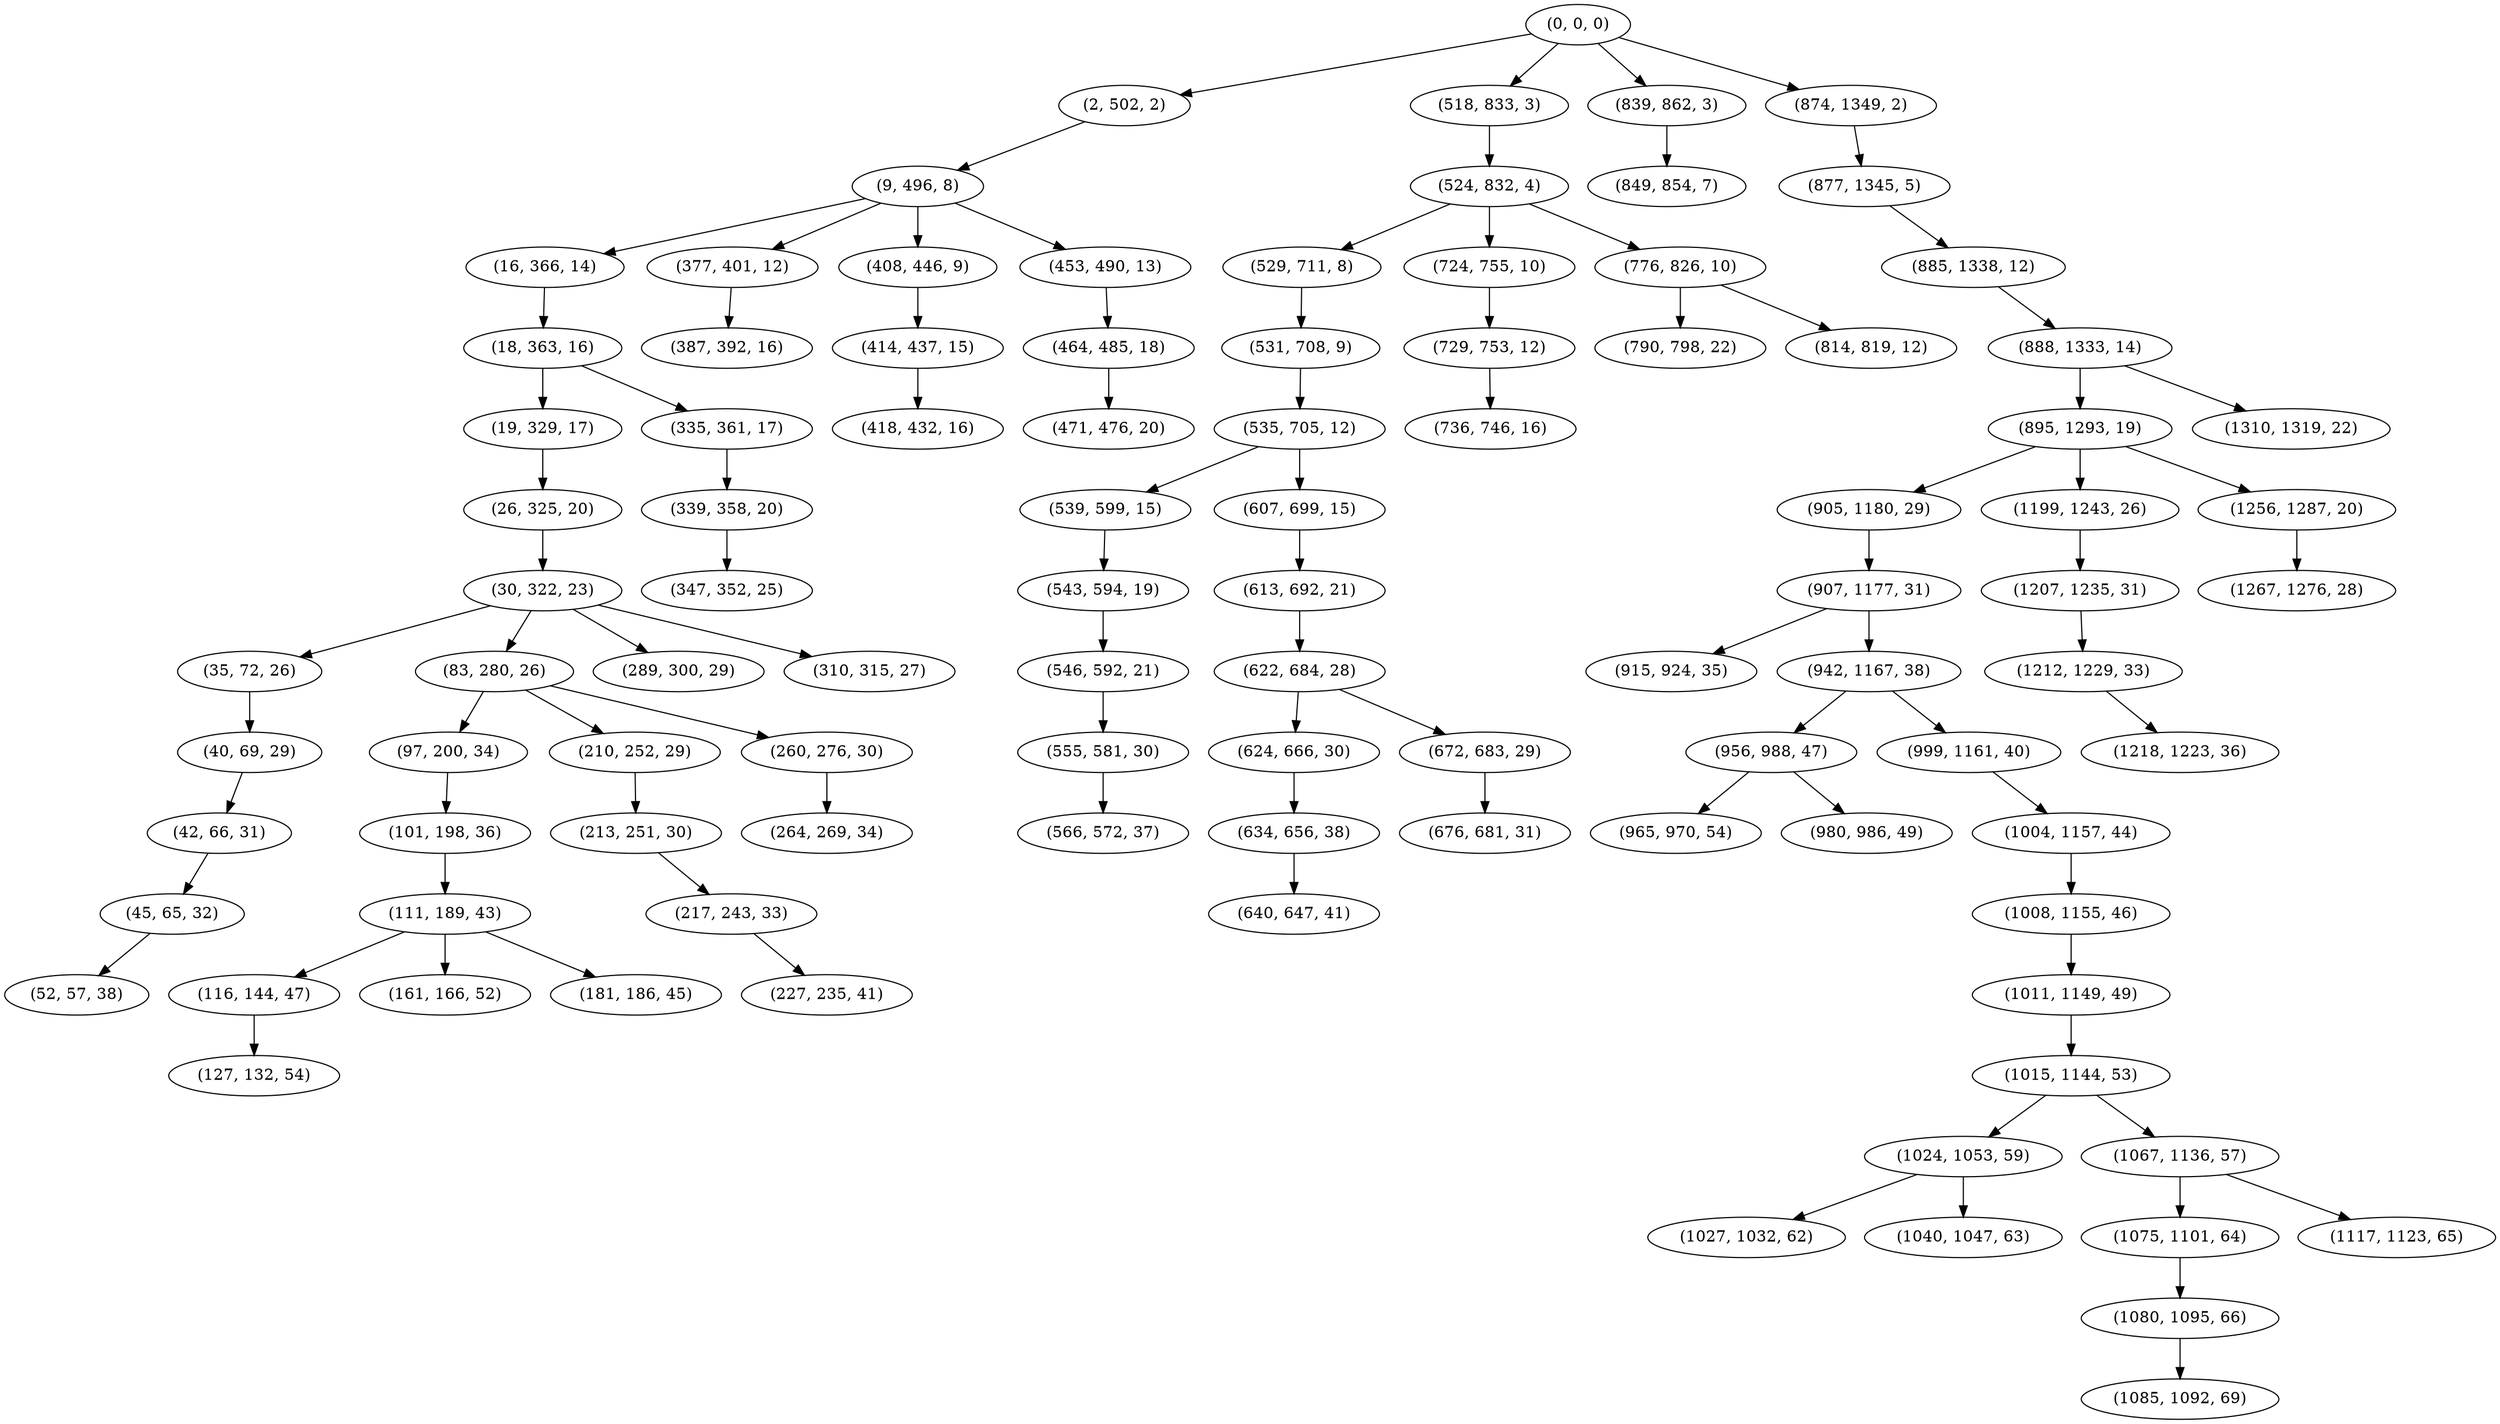 digraph tree {
    "(0, 0, 0)";
    "(2, 502, 2)";
    "(9, 496, 8)";
    "(16, 366, 14)";
    "(18, 363, 16)";
    "(19, 329, 17)";
    "(26, 325, 20)";
    "(30, 322, 23)";
    "(35, 72, 26)";
    "(40, 69, 29)";
    "(42, 66, 31)";
    "(45, 65, 32)";
    "(52, 57, 38)";
    "(83, 280, 26)";
    "(97, 200, 34)";
    "(101, 198, 36)";
    "(111, 189, 43)";
    "(116, 144, 47)";
    "(127, 132, 54)";
    "(161, 166, 52)";
    "(181, 186, 45)";
    "(210, 252, 29)";
    "(213, 251, 30)";
    "(217, 243, 33)";
    "(227, 235, 41)";
    "(260, 276, 30)";
    "(264, 269, 34)";
    "(289, 300, 29)";
    "(310, 315, 27)";
    "(335, 361, 17)";
    "(339, 358, 20)";
    "(347, 352, 25)";
    "(377, 401, 12)";
    "(387, 392, 16)";
    "(408, 446, 9)";
    "(414, 437, 15)";
    "(418, 432, 16)";
    "(453, 490, 13)";
    "(464, 485, 18)";
    "(471, 476, 20)";
    "(518, 833, 3)";
    "(524, 832, 4)";
    "(529, 711, 8)";
    "(531, 708, 9)";
    "(535, 705, 12)";
    "(539, 599, 15)";
    "(543, 594, 19)";
    "(546, 592, 21)";
    "(555, 581, 30)";
    "(566, 572, 37)";
    "(607, 699, 15)";
    "(613, 692, 21)";
    "(622, 684, 28)";
    "(624, 666, 30)";
    "(634, 656, 38)";
    "(640, 647, 41)";
    "(672, 683, 29)";
    "(676, 681, 31)";
    "(724, 755, 10)";
    "(729, 753, 12)";
    "(736, 746, 16)";
    "(776, 826, 10)";
    "(790, 798, 22)";
    "(814, 819, 12)";
    "(839, 862, 3)";
    "(849, 854, 7)";
    "(874, 1349, 2)";
    "(877, 1345, 5)";
    "(885, 1338, 12)";
    "(888, 1333, 14)";
    "(895, 1293, 19)";
    "(905, 1180, 29)";
    "(907, 1177, 31)";
    "(915, 924, 35)";
    "(942, 1167, 38)";
    "(956, 988, 47)";
    "(965, 970, 54)";
    "(980, 986, 49)";
    "(999, 1161, 40)";
    "(1004, 1157, 44)";
    "(1008, 1155, 46)";
    "(1011, 1149, 49)";
    "(1015, 1144, 53)";
    "(1024, 1053, 59)";
    "(1027, 1032, 62)";
    "(1040, 1047, 63)";
    "(1067, 1136, 57)";
    "(1075, 1101, 64)";
    "(1080, 1095, 66)";
    "(1085, 1092, 69)";
    "(1117, 1123, 65)";
    "(1199, 1243, 26)";
    "(1207, 1235, 31)";
    "(1212, 1229, 33)";
    "(1218, 1223, 36)";
    "(1256, 1287, 20)";
    "(1267, 1276, 28)";
    "(1310, 1319, 22)";
    "(0, 0, 0)" -> "(2, 502, 2)";
    "(0, 0, 0)" -> "(518, 833, 3)";
    "(0, 0, 0)" -> "(839, 862, 3)";
    "(0, 0, 0)" -> "(874, 1349, 2)";
    "(2, 502, 2)" -> "(9, 496, 8)";
    "(9, 496, 8)" -> "(16, 366, 14)";
    "(9, 496, 8)" -> "(377, 401, 12)";
    "(9, 496, 8)" -> "(408, 446, 9)";
    "(9, 496, 8)" -> "(453, 490, 13)";
    "(16, 366, 14)" -> "(18, 363, 16)";
    "(18, 363, 16)" -> "(19, 329, 17)";
    "(18, 363, 16)" -> "(335, 361, 17)";
    "(19, 329, 17)" -> "(26, 325, 20)";
    "(26, 325, 20)" -> "(30, 322, 23)";
    "(30, 322, 23)" -> "(35, 72, 26)";
    "(30, 322, 23)" -> "(83, 280, 26)";
    "(30, 322, 23)" -> "(289, 300, 29)";
    "(30, 322, 23)" -> "(310, 315, 27)";
    "(35, 72, 26)" -> "(40, 69, 29)";
    "(40, 69, 29)" -> "(42, 66, 31)";
    "(42, 66, 31)" -> "(45, 65, 32)";
    "(45, 65, 32)" -> "(52, 57, 38)";
    "(83, 280, 26)" -> "(97, 200, 34)";
    "(83, 280, 26)" -> "(210, 252, 29)";
    "(83, 280, 26)" -> "(260, 276, 30)";
    "(97, 200, 34)" -> "(101, 198, 36)";
    "(101, 198, 36)" -> "(111, 189, 43)";
    "(111, 189, 43)" -> "(116, 144, 47)";
    "(111, 189, 43)" -> "(161, 166, 52)";
    "(111, 189, 43)" -> "(181, 186, 45)";
    "(116, 144, 47)" -> "(127, 132, 54)";
    "(210, 252, 29)" -> "(213, 251, 30)";
    "(213, 251, 30)" -> "(217, 243, 33)";
    "(217, 243, 33)" -> "(227, 235, 41)";
    "(260, 276, 30)" -> "(264, 269, 34)";
    "(335, 361, 17)" -> "(339, 358, 20)";
    "(339, 358, 20)" -> "(347, 352, 25)";
    "(377, 401, 12)" -> "(387, 392, 16)";
    "(408, 446, 9)" -> "(414, 437, 15)";
    "(414, 437, 15)" -> "(418, 432, 16)";
    "(453, 490, 13)" -> "(464, 485, 18)";
    "(464, 485, 18)" -> "(471, 476, 20)";
    "(518, 833, 3)" -> "(524, 832, 4)";
    "(524, 832, 4)" -> "(529, 711, 8)";
    "(524, 832, 4)" -> "(724, 755, 10)";
    "(524, 832, 4)" -> "(776, 826, 10)";
    "(529, 711, 8)" -> "(531, 708, 9)";
    "(531, 708, 9)" -> "(535, 705, 12)";
    "(535, 705, 12)" -> "(539, 599, 15)";
    "(535, 705, 12)" -> "(607, 699, 15)";
    "(539, 599, 15)" -> "(543, 594, 19)";
    "(543, 594, 19)" -> "(546, 592, 21)";
    "(546, 592, 21)" -> "(555, 581, 30)";
    "(555, 581, 30)" -> "(566, 572, 37)";
    "(607, 699, 15)" -> "(613, 692, 21)";
    "(613, 692, 21)" -> "(622, 684, 28)";
    "(622, 684, 28)" -> "(624, 666, 30)";
    "(622, 684, 28)" -> "(672, 683, 29)";
    "(624, 666, 30)" -> "(634, 656, 38)";
    "(634, 656, 38)" -> "(640, 647, 41)";
    "(672, 683, 29)" -> "(676, 681, 31)";
    "(724, 755, 10)" -> "(729, 753, 12)";
    "(729, 753, 12)" -> "(736, 746, 16)";
    "(776, 826, 10)" -> "(790, 798, 22)";
    "(776, 826, 10)" -> "(814, 819, 12)";
    "(839, 862, 3)" -> "(849, 854, 7)";
    "(874, 1349, 2)" -> "(877, 1345, 5)";
    "(877, 1345, 5)" -> "(885, 1338, 12)";
    "(885, 1338, 12)" -> "(888, 1333, 14)";
    "(888, 1333, 14)" -> "(895, 1293, 19)";
    "(888, 1333, 14)" -> "(1310, 1319, 22)";
    "(895, 1293, 19)" -> "(905, 1180, 29)";
    "(895, 1293, 19)" -> "(1199, 1243, 26)";
    "(895, 1293, 19)" -> "(1256, 1287, 20)";
    "(905, 1180, 29)" -> "(907, 1177, 31)";
    "(907, 1177, 31)" -> "(915, 924, 35)";
    "(907, 1177, 31)" -> "(942, 1167, 38)";
    "(942, 1167, 38)" -> "(956, 988, 47)";
    "(942, 1167, 38)" -> "(999, 1161, 40)";
    "(956, 988, 47)" -> "(965, 970, 54)";
    "(956, 988, 47)" -> "(980, 986, 49)";
    "(999, 1161, 40)" -> "(1004, 1157, 44)";
    "(1004, 1157, 44)" -> "(1008, 1155, 46)";
    "(1008, 1155, 46)" -> "(1011, 1149, 49)";
    "(1011, 1149, 49)" -> "(1015, 1144, 53)";
    "(1015, 1144, 53)" -> "(1024, 1053, 59)";
    "(1015, 1144, 53)" -> "(1067, 1136, 57)";
    "(1024, 1053, 59)" -> "(1027, 1032, 62)";
    "(1024, 1053, 59)" -> "(1040, 1047, 63)";
    "(1067, 1136, 57)" -> "(1075, 1101, 64)";
    "(1067, 1136, 57)" -> "(1117, 1123, 65)";
    "(1075, 1101, 64)" -> "(1080, 1095, 66)";
    "(1080, 1095, 66)" -> "(1085, 1092, 69)";
    "(1199, 1243, 26)" -> "(1207, 1235, 31)";
    "(1207, 1235, 31)" -> "(1212, 1229, 33)";
    "(1212, 1229, 33)" -> "(1218, 1223, 36)";
    "(1256, 1287, 20)" -> "(1267, 1276, 28)";
}
